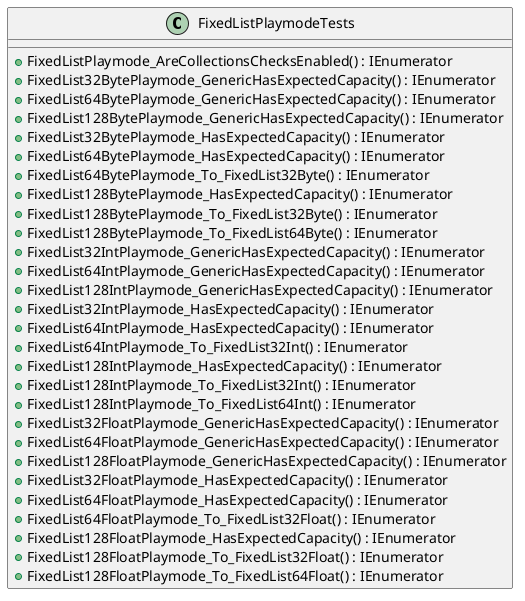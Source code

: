 @startuml
class FixedListPlaymodeTests {
    + FixedListPlaymode_AreCollectionsChecksEnabled() : IEnumerator
    + FixedList32BytePlaymode_GenericHasExpectedCapacity() : IEnumerator
    + FixedList64BytePlaymode_GenericHasExpectedCapacity() : IEnumerator
    + FixedList128BytePlaymode_GenericHasExpectedCapacity() : IEnumerator
    + FixedList32BytePlaymode_HasExpectedCapacity() : IEnumerator
    + FixedList64BytePlaymode_HasExpectedCapacity() : IEnumerator
    + FixedList64BytePlaymode_To_FixedList32Byte() : IEnumerator
    + FixedList128BytePlaymode_HasExpectedCapacity() : IEnumerator
    + FixedList128BytePlaymode_To_FixedList32Byte() : IEnumerator
    + FixedList128BytePlaymode_To_FixedList64Byte() : IEnumerator
    + FixedList32IntPlaymode_GenericHasExpectedCapacity() : IEnumerator
    + FixedList64IntPlaymode_GenericHasExpectedCapacity() : IEnumerator
    + FixedList128IntPlaymode_GenericHasExpectedCapacity() : IEnumerator
    + FixedList32IntPlaymode_HasExpectedCapacity() : IEnumerator
    + FixedList64IntPlaymode_HasExpectedCapacity() : IEnumerator
    + FixedList64IntPlaymode_To_FixedList32Int() : IEnumerator
    + FixedList128IntPlaymode_HasExpectedCapacity() : IEnumerator
    + FixedList128IntPlaymode_To_FixedList32Int() : IEnumerator
    + FixedList128IntPlaymode_To_FixedList64Int() : IEnumerator
    + FixedList32FloatPlaymode_GenericHasExpectedCapacity() : IEnumerator
    + FixedList64FloatPlaymode_GenericHasExpectedCapacity() : IEnumerator
    + FixedList128FloatPlaymode_GenericHasExpectedCapacity() : IEnumerator
    + FixedList32FloatPlaymode_HasExpectedCapacity() : IEnumerator
    + FixedList64FloatPlaymode_HasExpectedCapacity() : IEnumerator
    + FixedList64FloatPlaymode_To_FixedList32Float() : IEnumerator
    + FixedList128FloatPlaymode_HasExpectedCapacity() : IEnumerator
    + FixedList128FloatPlaymode_To_FixedList32Float() : IEnumerator
    + FixedList128FloatPlaymode_To_FixedList64Float() : IEnumerator
}
@enduml
